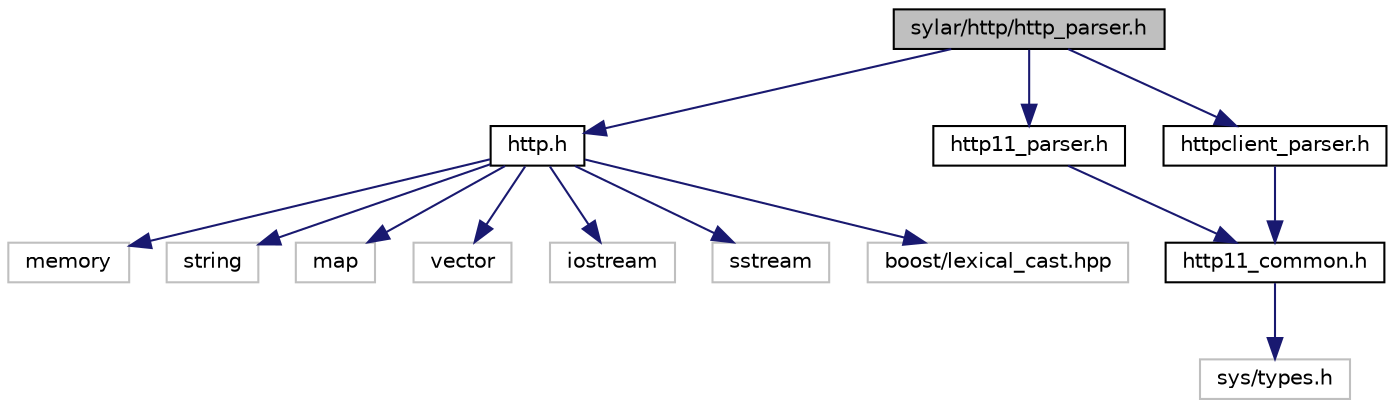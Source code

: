 digraph "sylar/http/http_parser.h"
{
 // LATEX_PDF_SIZE
  edge [fontname="Helvetica",fontsize="10",labelfontname="Helvetica",labelfontsize="10"];
  node [fontname="Helvetica",fontsize="10",shape=record];
  Node1 [label="sylar/http/http_parser.h",height=0.2,width=0.4,color="black", fillcolor="grey75", style="filled", fontcolor="black",tooltip="HTTP协议解析封装"];
  Node1 -> Node2 [color="midnightblue",fontsize="10",style="solid",fontname="Helvetica"];
  Node2 [label="http.h",height=0.2,width=0.4,color="black", fillcolor="white", style="filled",URL="$http_8h.html",tooltip="HTTP定义结构体封装"];
  Node2 -> Node3 [color="midnightblue",fontsize="10",style="solid",fontname="Helvetica"];
  Node3 [label="memory",height=0.2,width=0.4,color="grey75", fillcolor="white", style="filled",tooltip=" "];
  Node2 -> Node4 [color="midnightblue",fontsize="10",style="solid",fontname="Helvetica"];
  Node4 [label="string",height=0.2,width=0.4,color="grey75", fillcolor="white", style="filled",tooltip=" "];
  Node2 -> Node5 [color="midnightblue",fontsize="10",style="solid",fontname="Helvetica"];
  Node5 [label="map",height=0.2,width=0.4,color="grey75", fillcolor="white", style="filled",tooltip=" "];
  Node2 -> Node6 [color="midnightblue",fontsize="10",style="solid",fontname="Helvetica"];
  Node6 [label="vector",height=0.2,width=0.4,color="grey75", fillcolor="white", style="filled",tooltip=" "];
  Node2 -> Node7 [color="midnightblue",fontsize="10",style="solid",fontname="Helvetica"];
  Node7 [label="iostream",height=0.2,width=0.4,color="grey75", fillcolor="white", style="filled",tooltip=" "];
  Node2 -> Node8 [color="midnightblue",fontsize="10",style="solid",fontname="Helvetica"];
  Node8 [label="sstream",height=0.2,width=0.4,color="grey75", fillcolor="white", style="filled",tooltip=" "];
  Node2 -> Node9 [color="midnightblue",fontsize="10",style="solid",fontname="Helvetica"];
  Node9 [label="boost/lexical_cast.hpp",height=0.2,width=0.4,color="grey75", fillcolor="white", style="filled",tooltip=" "];
  Node1 -> Node10 [color="midnightblue",fontsize="10",style="solid",fontname="Helvetica"];
  Node10 [label="http11_parser.h",height=0.2,width=0.4,color="black", fillcolor="white", style="filled",URL="$http11__parser_8h_source.html",tooltip=" "];
  Node10 -> Node11 [color="midnightblue",fontsize="10",style="solid",fontname="Helvetica"];
  Node11 [label="http11_common.h",height=0.2,width=0.4,color="black", fillcolor="white", style="filled",URL="$http11__common_8h_source.html",tooltip=" "];
  Node11 -> Node12 [color="midnightblue",fontsize="10",style="solid",fontname="Helvetica"];
  Node12 [label="sys/types.h",height=0.2,width=0.4,color="grey75", fillcolor="white", style="filled",tooltip=" "];
  Node1 -> Node13 [color="midnightblue",fontsize="10",style="solid",fontname="Helvetica"];
  Node13 [label="httpclient_parser.h",height=0.2,width=0.4,color="black", fillcolor="white", style="filled",URL="$httpclient__parser_8h_source.html",tooltip=" "];
  Node13 -> Node11 [color="midnightblue",fontsize="10",style="solid",fontname="Helvetica"];
}
